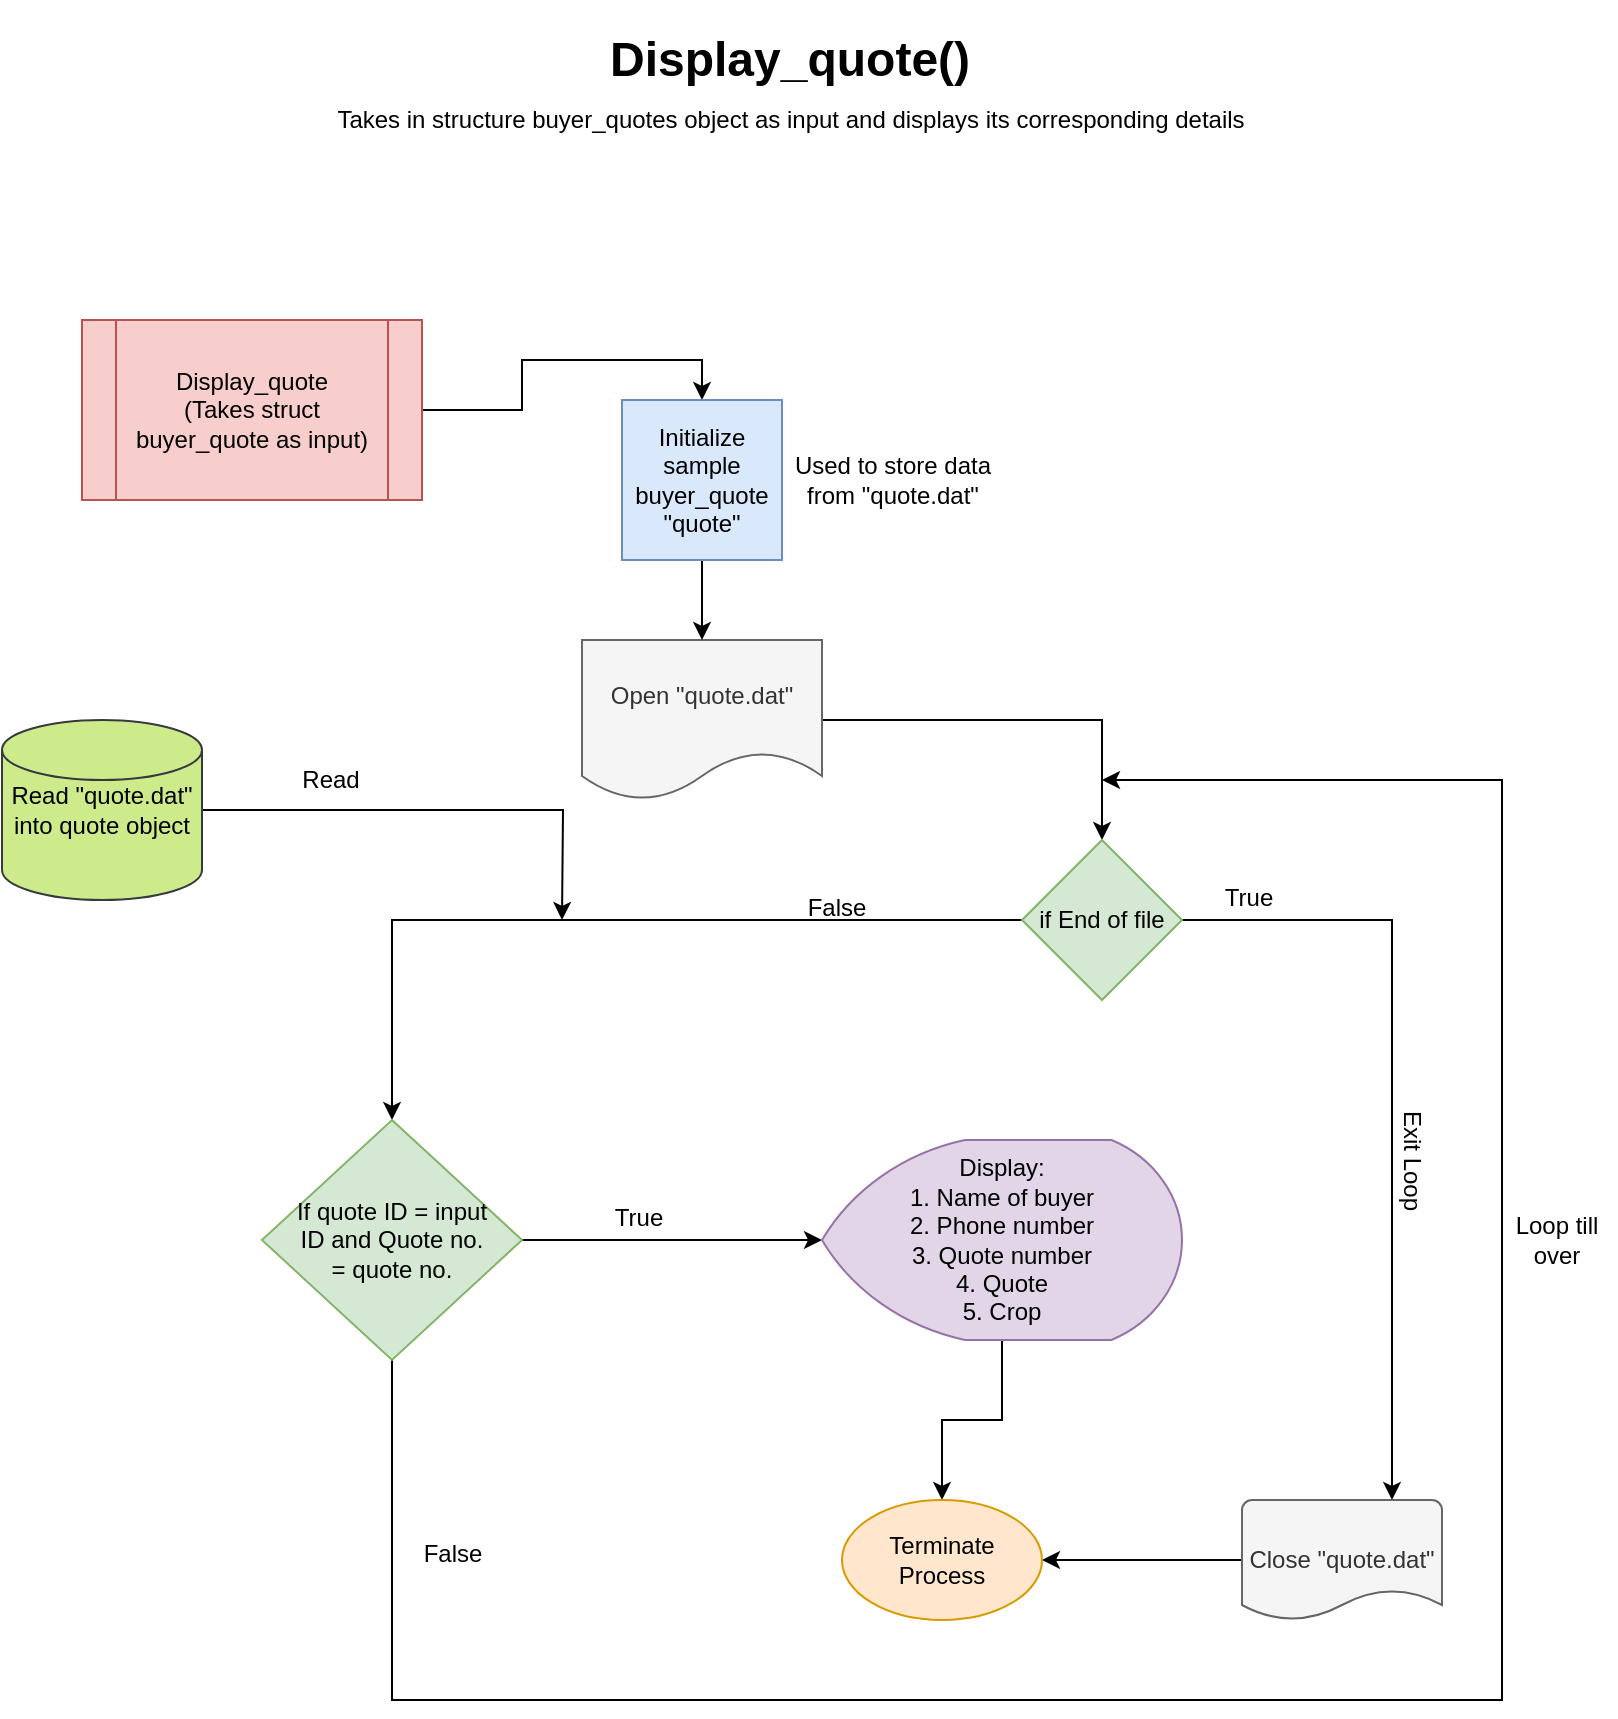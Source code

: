 <mxfile version="13.0.3" type="device"><diagram id="3dF_-Wv2x2gZ8MhzbS6M" name="Page-1"><mxGraphModel dx="1463" dy="846" grid="1" gridSize="10" guides="1" tooltips="1" connect="1" arrows="1" fold="1" page="1" pageScale="1" pageWidth="827" pageHeight="1169" math="0" shadow="0"><root><mxCell id="0"/><mxCell id="1" parent="0"/><mxCell id="OCchSFUTWS_ftcTwPR-S-31" style="edgeStyle=orthogonalEdgeStyle;rounded=0;orthogonalLoop=1;jettySize=auto;html=1;entryX=0.5;entryY=0;entryDx=0;entryDy=0;" parent="1" source="OCchSFUTWS_ftcTwPR-S-24" target="OCchSFUTWS_ftcTwPR-S-30" edge="1"><mxGeometry relative="1" as="geometry"/></mxCell><mxCell id="OCchSFUTWS_ftcTwPR-S-24" value="Display_quote&lt;br&gt;(Takes struct buyer_quote as input)" style="shape=process;whiteSpace=wrap;html=1;backgroundOutline=1;fillColor=#f8cecc;strokeColor=#b85450;" parent="1" vertex="1"><mxGeometry x="60" y="180" width="170" height="90" as="geometry"/></mxCell><mxCell id="OCchSFUTWS_ftcTwPR-S-28" style="edgeStyle=orthogonalEdgeStyle;rounded=0;orthogonalLoop=1;jettySize=auto;html=1;entryX=0.5;entryY=0;entryDx=0;entryDy=0;" parent="1" source="OCchSFUTWS_ftcTwPR-S-25" target="OCchSFUTWS_ftcTwPR-S-27" edge="1"><mxGeometry relative="1" as="geometry"/></mxCell><mxCell id="OCchSFUTWS_ftcTwPR-S-25" value="Open &quot;quote.dat&quot;" style="shape=document;whiteSpace=wrap;html=1;boundedLbl=1;fillColor=#f5f5f5;strokeColor=#666666;fontColor=#333333;" parent="1" vertex="1"><mxGeometry x="310" y="340" width="120" height="80" as="geometry"/></mxCell><mxCell id="OCchSFUTWS_ftcTwPR-S-34" value="" style="edgeStyle=orthogonalEdgeStyle;rounded=0;orthogonalLoop=1;jettySize=auto;html=1;" parent="1" source="OCchSFUTWS_ftcTwPR-S-27" target="OCchSFUTWS_ftcTwPR-S-33" edge="1"><mxGeometry relative="1" as="geometry"><Array as="points"><mxPoint x="215" y="480"/></Array></mxGeometry></mxCell><mxCell id="OCchSFUTWS_ftcTwPR-S-41" style="edgeStyle=orthogonalEdgeStyle;rounded=0;orthogonalLoop=1;jettySize=auto;html=1;entryX=0.75;entryY=0;entryDx=0;entryDy=0;entryPerimeter=0;" parent="1" source="OCchSFUTWS_ftcTwPR-S-27" target="OCchSFUTWS_ftcTwPR-S-38" edge="1"><mxGeometry relative="1" as="geometry"/></mxCell><mxCell id="OCchSFUTWS_ftcTwPR-S-27" value="if End of file" style="rhombus;whiteSpace=wrap;html=1;fillColor=#d5e8d4;strokeColor=#82b366;" parent="1" vertex="1"><mxGeometry x="530" y="440" width="80" height="80" as="geometry"/></mxCell><mxCell id="OCchSFUTWS_ftcTwPR-S-35" style="edgeStyle=orthogonalEdgeStyle;rounded=0;orthogonalLoop=1;jettySize=auto;html=1;" parent="1" source="OCchSFUTWS_ftcTwPR-S-29" edge="1"><mxGeometry relative="1" as="geometry"><mxPoint x="300" y="480" as="targetPoint"/></mxGeometry></mxCell><mxCell id="OCchSFUTWS_ftcTwPR-S-29" value="Read &quot;quote.dat&quot; into quote object" style="strokeWidth=1;html=1;shape=mxgraph.flowchart.database;whiteSpace=wrap;fillColor=#cdeb8b;strokeColor=#36393d;" parent="1" vertex="1"><mxGeometry x="20" y="380" width="100" height="90" as="geometry"/></mxCell><mxCell id="OCchSFUTWS_ftcTwPR-S-32" style="edgeStyle=orthogonalEdgeStyle;rounded=0;orthogonalLoop=1;jettySize=auto;html=1;entryX=0.5;entryY=0;entryDx=0;entryDy=0;" parent="1" source="OCchSFUTWS_ftcTwPR-S-30" target="OCchSFUTWS_ftcTwPR-S-25" edge="1"><mxGeometry relative="1" as="geometry"/></mxCell><mxCell id="OCchSFUTWS_ftcTwPR-S-30" value="Initialize sample buyer_quote &quot;quote&quot;" style="whiteSpace=wrap;html=1;aspect=fixed;fillColor=#dae8fc;strokeColor=#6c8ebf;" parent="1" vertex="1"><mxGeometry x="330" y="220" width="80" height="80" as="geometry"/></mxCell><mxCell id="OCchSFUTWS_ftcTwPR-S-37" style="edgeStyle=orthogonalEdgeStyle;rounded=0;orthogonalLoop=1;jettySize=auto;html=1;entryX=0;entryY=0.5;entryDx=0;entryDy=0;entryPerimeter=0;" parent="1" source="OCchSFUTWS_ftcTwPR-S-33" target="OCchSFUTWS_ftcTwPR-S-36" edge="1"><mxGeometry relative="1" as="geometry"/></mxCell><mxCell id="OCchSFUTWS_ftcTwPR-S-44" style="edgeStyle=orthogonalEdgeStyle;rounded=0;orthogonalLoop=1;jettySize=auto;html=1;" parent="1" source="OCchSFUTWS_ftcTwPR-S-33" edge="1"><mxGeometry relative="1" as="geometry"><mxPoint x="570" y="410" as="targetPoint"/><Array as="points"><mxPoint x="215" y="870"/><mxPoint x="770" y="870"/><mxPoint x="770" y="410"/></Array></mxGeometry></mxCell><mxCell id="OCchSFUTWS_ftcTwPR-S-33" value="If quote ID = input ID and Quote no. = quote no." style="rhombus;whiteSpace=wrap;html=1;strokeWidth=1;spacingLeft=15;spacingRight=15;fillColor=#d5e8d4;strokeColor=#82b366;" parent="1" vertex="1"><mxGeometry x="150" y="580" width="130" height="120" as="geometry"/></mxCell><mxCell id="J9xjeFuVImZpzB5tmPV5-11" style="edgeStyle=orthogonalEdgeStyle;rounded=0;orthogonalLoop=1;jettySize=auto;html=1;" edge="1" parent="1" source="OCchSFUTWS_ftcTwPR-S-36" target="OCchSFUTWS_ftcTwPR-S-43"><mxGeometry relative="1" as="geometry"/></mxCell><mxCell id="OCchSFUTWS_ftcTwPR-S-36" value="Display:&lt;br&gt;1. Name of buyer&lt;br&gt;2. Phone number&lt;br&gt;3. Quote number&lt;br&gt;4. Quote&lt;br&gt;5. Crop&lt;br&gt;" style="strokeWidth=1;html=1;shape=mxgraph.flowchart.display;whiteSpace=wrap;fillColor=#e1d5e7;strokeColor=#9673a6;" parent="1" vertex="1"><mxGeometry x="430" y="590" width="180" height="100" as="geometry"/></mxCell><mxCell id="OCchSFUTWS_ftcTwPR-S-42" style="edgeStyle=orthogonalEdgeStyle;rounded=0;orthogonalLoop=1;jettySize=auto;html=1;" parent="1" source="OCchSFUTWS_ftcTwPR-S-38" target="OCchSFUTWS_ftcTwPR-S-43" edge="1"><mxGeometry relative="1" as="geometry"><mxPoint x="540" y="800" as="targetPoint"/></mxGeometry></mxCell><mxCell id="OCchSFUTWS_ftcTwPR-S-38" value="Close &quot;quote.dat&quot;" style="strokeWidth=1;html=1;shape=mxgraph.flowchart.document2;whiteSpace=wrap;size=0.25;fillColor=#f5f5f5;strokeColor=#666666;fontColor=#333333;" parent="1" vertex="1"><mxGeometry x="640" y="770" width="100" height="60" as="geometry"/></mxCell><mxCell id="OCchSFUTWS_ftcTwPR-S-43" value="Terminate Process" style="strokeWidth=1;html=1;shape=mxgraph.flowchart.start_1;whiteSpace=wrap;fillColor=#ffe6cc;strokeColor=#d79b00;" parent="1" vertex="1"><mxGeometry x="440" y="770" width="100" height="60" as="geometry"/></mxCell><mxCell id="J9xjeFuVImZpzB5tmPV5-1" value="&lt;h1&gt;Display_quote()&lt;/h1&gt;" style="text;html=1;strokeColor=none;fillColor=none;spacing=5;spacingTop=-20;whiteSpace=wrap;overflow=hidden;rounded=0;" vertex="1" parent="1"><mxGeometry x="319" y="30" width="190" height="40" as="geometry"/></mxCell><mxCell id="J9xjeFuVImZpzB5tmPV5-2" value="Takes in structure buyer_quotes object as input and displays its corresponding details" style="text;html=1;align=center;verticalAlign=middle;resizable=0;points=[];autosize=1;" vertex="1" parent="1"><mxGeometry x="179" y="70" width="470" height="20" as="geometry"/></mxCell><mxCell id="J9xjeFuVImZpzB5tmPV5-3" value="True" style="text;html=1;align=center;verticalAlign=middle;resizable=0;points=[];autosize=1;" vertex="1" parent="1"><mxGeometry x="623" y="459" width="40" height="20" as="geometry"/></mxCell><mxCell id="J9xjeFuVImZpzB5tmPV5-4" value="Exit Loop" style="text;html=1;align=center;verticalAlign=middle;resizable=0;points=[];autosize=1;rotation=90;" vertex="1" parent="1"><mxGeometry x="690" y="590" width="70" height="20" as="geometry"/></mxCell><mxCell id="J9xjeFuVImZpzB5tmPV5-5" value="False" style="text;html=1;align=center;verticalAlign=middle;resizable=0;points=[];autosize=1;" vertex="1" parent="1"><mxGeometry x="412" y="464" width="50" height="20" as="geometry"/></mxCell><mxCell id="J9xjeFuVImZpzB5tmPV5-6" value="Read" style="text;html=1;align=center;verticalAlign=middle;resizable=0;points=[];autosize=1;" vertex="1" parent="1"><mxGeometry x="164" y="400" width="40" height="20" as="geometry"/></mxCell><mxCell id="J9xjeFuVImZpzB5tmPV5-7" value="Used to store data&lt;br&gt;from &quot;quote.dat&quot;" style="text;html=1;align=center;verticalAlign=middle;resizable=0;points=[];autosize=1;" vertex="1" parent="1"><mxGeometry x="410" y="245" width="110" height="30" as="geometry"/></mxCell><mxCell id="J9xjeFuVImZpzB5tmPV5-8" value="True" style="text;html=1;align=center;verticalAlign=middle;resizable=0;points=[];autosize=1;" vertex="1" parent="1"><mxGeometry x="318" y="619" width="40" height="20" as="geometry"/></mxCell><mxCell id="J9xjeFuVImZpzB5tmPV5-9" value="False" style="text;html=1;align=center;verticalAlign=middle;resizable=0;points=[];autosize=1;" vertex="1" parent="1"><mxGeometry x="220" y="787" width="50" height="20" as="geometry"/></mxCell><mxCell id="J9xjeFuVImZpzB5tmPV5-10" value="Loop till&lt;br&gt;over" style="text;html=1;align=center;verticalAlign=middle;resizable=0;points=[];autosize=1;" vertex="1" parent="1"><mxGeometry x="767" y="625" width="60" height="30" as="geometry"/></mxCell></root></mxGraphModel></diagram></mxfile>